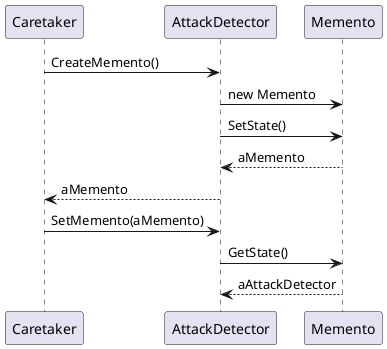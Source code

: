 @startuml

Caretaker -> AttackDetector : CreateMemento()
AttackDetector -> Memento : new Memento
AttackDetector -> Memento : SetState()
Memento --> AttackDetector : aMemento
AttackDetector --> Caretaker : aMemento

Caretaker -> AttackDetector : SetMemento(aMemento)
AttackDetector -> Memento : GetState()
Memento --> AttackDetector : aAttackDetector

@enduml